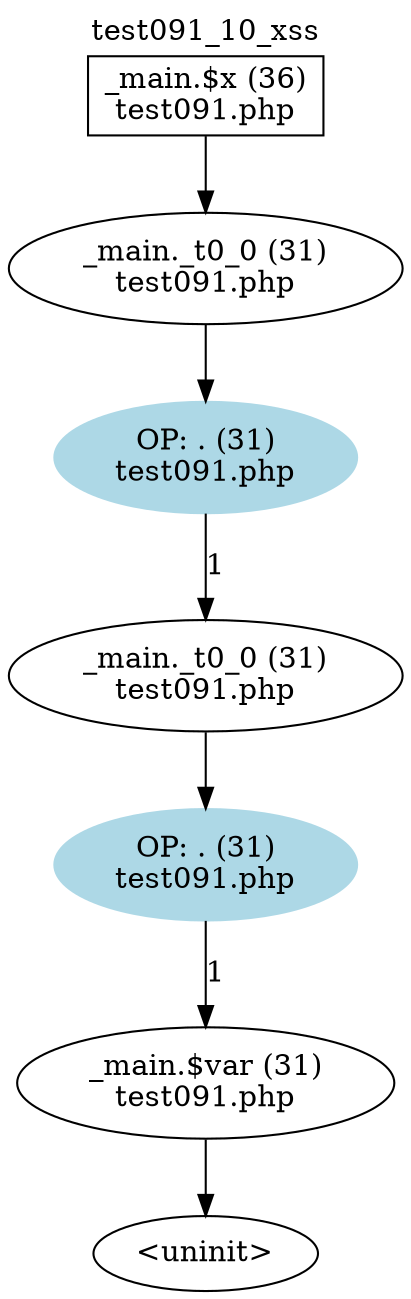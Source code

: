 digraph cfg {
  label="test091_10_xss";
  labelloc=t;
  n1 [shape=box, label="_main.$x (36)\ntest091.php"];
  n2 [shape=ellipse, label="_main._t0_0 (31)\ntest091.php"];
  n3 [shape=ellipse, label="OP: . (31)\ntest091.php",style=filled,color=lightblue];
  n4 [shape=ellipse, label="_main._t0_0 (31)\ntest091.php"];
  n5 [shape=ellipse, label="OP: . (31)\ntest091.php",style=filled,color=lightblue];
  n6 [shape=ellipse, label="_main.$var (31)\ntest091.php"];
  n7 [shape=ellipse, label="<uninit>"];
  n1 -> n2;
  n2 -> n3;
  n3 -> n4[label="1"];
  n4 -> n5;
  n5 -> n6[label="1"];
  n6 -> n7;
}
